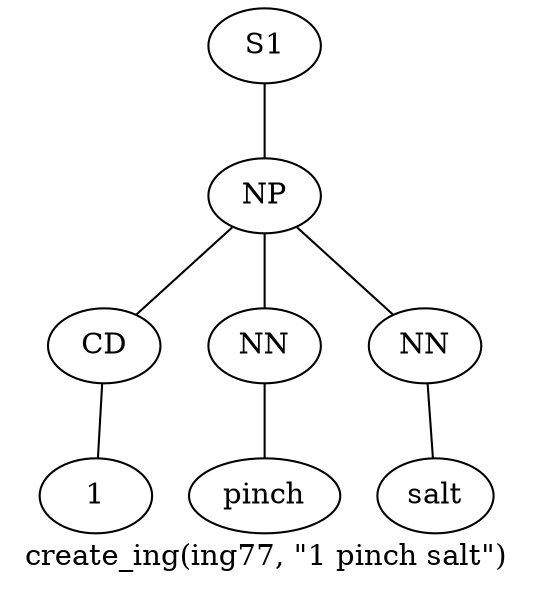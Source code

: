 graph SyntaxGraph {
	label = "create_ing(ing77, \"1 pinch salt\")";
	Node0 [label="S1"];
	Node1 [label="NP"];
	Node2 [label="CD"];
	Node3 [label="1"];
	Node4 [label="NN"];
	Node5 [label="pinch"];
	Node6 [label="NN"];
	Node7 [label="salt"];

	Node0 -- Node1;
	Node1 -- Node2;
	Node1 -- Node4;
	Node1 -- Node6;
	Node2 -- Node3;
	Node4 -- Node5;
	Node6 -- Node7;
}